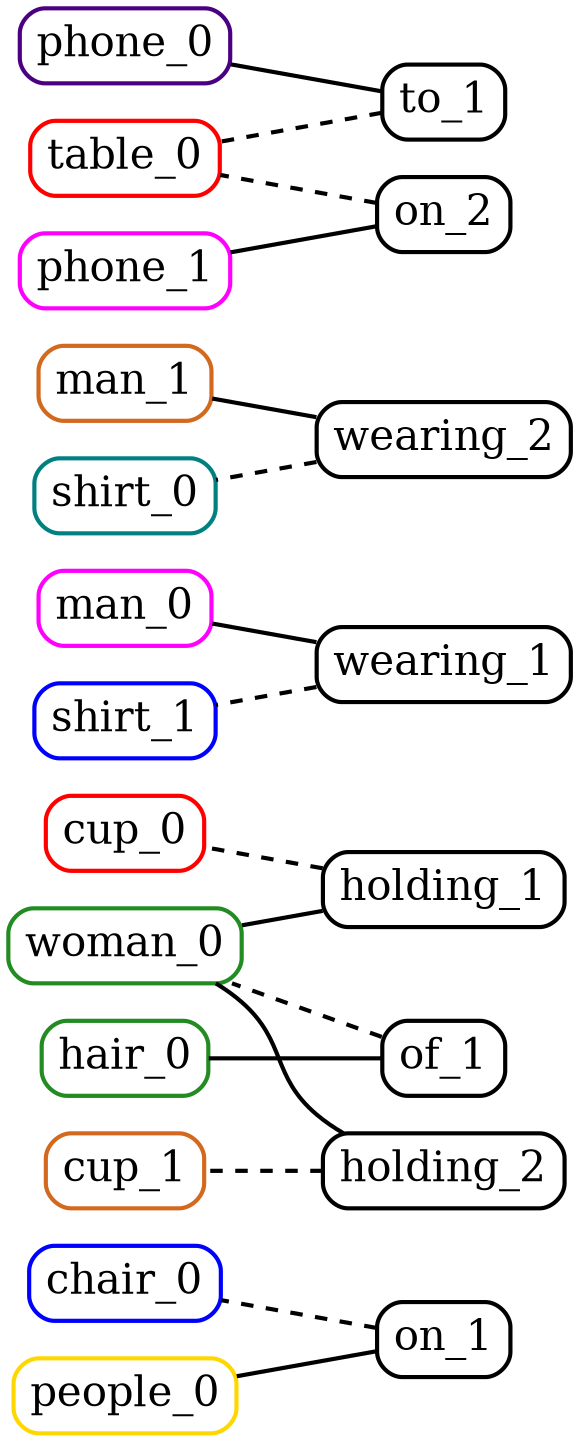 digraph {
	rankdir=RL
	chair_0 [label=chair_0 color=blue fontsize=20 penwidth=2 shape=box style=rounded]
	cup_0 [label=cup_0 color=red fontsize=20 penwidth=2 shape=box style=rounded]
	hair_0 [label=hair_0 color=forestgreen fontsize=20 penwidth=2 shape=box style=rounded]
	man_0 [label=man_0 color=magenta fontsize=20 penwidth=2 shape=box style=rounded]
	man_1 [label=man_1 color=chocolate fontsize=20 penwidth=2 shape=box style=rounded]
	people_0 [label=people_0 color=gold fontsize=20 penwidth=2 shape=box style=rounded]
	phone_0 [label=phone_0 color=indigo fontsize=20 penwidth=2 shape=box style=rounded]
	shirt_0 [label=shirt_0 color=teal fontsize=20 penwidth=2 shape=box style=rounded]
	shirt_1 [label=shirt_1 color=blue fontsize=20 penwidth=2 shape=box style=rounded]
	table_0 [label=table_0 color=red fontsize=20 penwidth=2 shape=box style=rounded]
	woman_0 [label=woman_0 color=forestgreen fontsize=20 penwidth=2 shape=box style=rounded]
	phone_1 [label=phone_1 color=magenta fontsize=20 penwidth=2 shape=box style=rounded]
	cup_1 [label=cup_1 color=chocolate fontsize=20 penwidth=2 shape=box style=rounded]
	on_1 [label=on_1 fontsize=20 penwidth=2 shape=box style=rounded]
	on_1 -> people_0 [arrowhead=none constraint=true penwidth=2]
	on_1 -> chair_0 [arrowhead=none constraint=true penwidth=2 style=dashed]
	wearing_1 [label=wearing_1 fontsize=20 penwidth=2 shape=box style=rounded]
	wearing_1 -> man_0 [arrowhead=none constraint=true penwidth=2]
	wearing_1 -> shirt_1 [arrowhead=none constraint=true penwidth=2 style=dashed]
	wearing_2 [label=wearing_2 fontsize=20 penwidth=2 shape=box style=rounded]
	wearing_2 -> man_1 [arrowhead=none constraint=true penwidth=2]
	wearing_2 -> shirt_0 [arrowhead=none constraint=true penwidth=2 style=dashed]
	holding_1 [label=holding_1 fontsize=20 penwidth=2 shape=box style=rounded]
	holding_1 -> woman_0 [arrowhead=none constraint=true penwidth=2]
	holding_1 -> cup_0 [arrowhead=none constraint=true penwidth=2 style=dashed]
	on_2 [label=on_2 fontsize=20 penwidth=2 shape=box style=rounded]
	on_2 -> phone_1 [arrowhead=none constraint=true penwidth=2]
	on_2 -> table_0 [arrowhead=none constraint=true penwidth=2 style=dashed]
	to_1 [label=to_1 fontsize=20 penwidth=2 shape=box style=rounded]
	to_1 -> phone_0 [arrowhead=none constraint=true penwidth=2]
	to_1 -> table_0 [arrowhead=none constraint=true penwidth=2 style=dashed]
	of_1 [label=of_1 fontsize=20 penwidth=2 shape=box style=rounded]
	of_1 -> hair_0 [arrowhead=none constraint=true penwidth=2]
	of_1 -> woman_0 [arrowhead=none constraint=true penwidth=2 style=dashed]
	holding_2 [label=holding_2 fontsize=20 penwidth=2 shape=box style=rounded]
	holding_2 -> woman_0 [arrowhead=none constraint=true penwidth=2]
	holding_2 -> cup_1 [arrowhead=none constraint=true penwidth=2 style=dashed]
}
